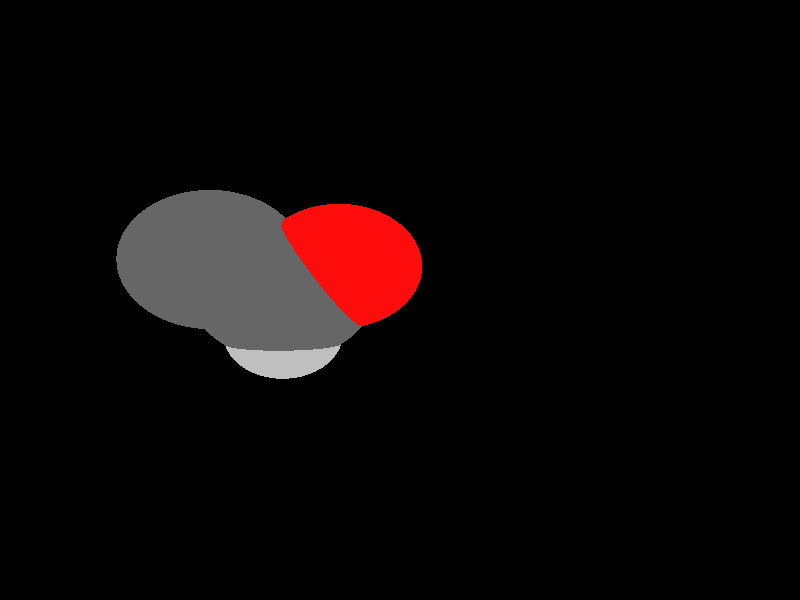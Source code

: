 global_settings {
	ambient_light rgb <0.200000002980232, 0.200000002980232, 0.200000002980232>
	max_trace_level 15
}

background { color rgb <0,0,0> }

camera {
	perspective
	location <2.43502124440455, 1.74637093669549, 20.1502287795328>
	angle 40
	up <-0.103729809908312, 0.988779507018019, -0.107495176810815>
	right <0.994585066017719, 0.102427070413266, -0.0175852694345636> * 1
	direction <-0.00637753799799892, -0.108737214180605, -0.994050071807917> }

light_source {
	<11.2824314329806, 13.6549667179554, 13.9938677449124>
	color rgb <1, 1, 1>
	fade_distance 30.9347248250247
	fade_power 0
	spotlight
	area_light <20, 0, 0>, <0, 0, 20>, 20, 20
	circular
	orient
	point_at <-11.2824314329806, -13.6549667179554, -13.9938677449124>
}

light_source {
	<-13.479306736937, 8.59730724070103, -8.63393494711435>
	color rgb <0.300000011920929, 0.300000011920929, 0.300000011920929> shadowless
	fade_distance 30.9347248250247
	fade_power 0
	parallel
	point_at <13.479306736937, -8.59730724070103, 8.63393494711435>
}

#default {
	finish {ambient 0.5 diffuse 1 specular 0.2 roughness .01 metallic 1}
}

union {
cylinder {
	<0.133, -0.453, -0.001>, 	<-0.554, -0.143, -0.0005>, 0.075
	pigment { rgbt <0.400000005960464, 0.400000005960464, 0.400000005960464, 0> }
}
cylinder {
	<-0.554, -0.143, -0.0005>, 	<-1.241, 0.167, 0>, 0.075
	pigment { rgbt <0.400000005960464, 0.400000005960464, 0.400000005960464, 0> }
}
cylinder {
	<0.198697290606489, -0.544324109007368, -0.000847944165263342>, 	<0.710615071616158, -0.176056725730004, -0.000325579082600415>, 0.075
	pigment { rgbt <0.400000005960464, 0.400000005960464, 0.400000005960464, 0> }
}
cylinder {
	<0.0673027093935106, -0.361675890992632, -0.00115205583473667>, 	<0.579220490403179, 0.00659149228473148, -0.000629690752073744>, 0.075
	pigment { rgbt <0.400000005960464, 0.400000005960464, 0.400000005960464, 0> }
}
cylinder {
	<0.710615071616158, -0.176056725730004, -0.000325579082600415>, 	<1.17869729060649, 0.160675890992632, 0.000152055834736658>, 0.075
	pigment { rgbt <1, 0.0500000007450581, 0.0500000007450581, 0> }
}
cylinder {
	<0.579220490403179, 0.00659149228473148, -0.000629690752073744>, 	<1.04730270939351, 0.343324109007368, -0.000152055834736672>, 0.075
	pigment { rgbt <1, 0.0500000007450581, 0.0500000007450581, 0> }
}
cylinder {
	<0.133, -0.453, -0.001>, 	<0.19853394110437, -1.11140174474017, 0.00144986695717273>, 0.075
	pigment { rgbt <0.400000005960464, 0.400000005960464, 0.400000005960464, 0> }
}
cylinder {
	<0.19853394110437, -1.11140174474017, 0.00144986695717273>, 	<0.24, -1.528, 0.003>, 0.075
	pigment { rgbt <0.75, 0.75, 0.75, 0> }
}
sphere {
	<0.133, -0.453, -0.001>, 0.4104
	pigment { rgbt <0.400000005960464, 0.400000005960464, 0.400000005960464,0> }
}
sphere {
	<-1.241, 0.167, 0>, 0.4104
	pigment { rgbt <0.400000005960464, 0.400000005960464, 0.400000005960464,0> }
}
sphere {
	<1.113, 0.252, 0>, 0.3564
	pigment { rgbt <1, 0.0500000007450581, 0.0500000007450581,0> }
}
sphere {
	<0.24, -1.528, 0.003>, 0.1674
	pigment { rgbt <0.75, 0.75, 0.75,0> }
}
}
merge {
}
union {
}
merge {
sphere {
	<0.133, -0.453, -0.001>, 1.69983
	pigment { rgbt <0, 0, 0,0> }
}
sphere {
	<-1.241, 0.167, 0>, 1.69983
	pigment { rgbt <0, 0, 0,0> }
}
sphere {
	<1.113, 0.252, 0>, 1.519848
	pigment { rgbt <0, 0, 0,0> }
}
sphere {
	<0.24, -1.528, 0.003>, 1.09989
	pigment { rgbt <0, 0, 0,0> }
}
sphere {
	<0.133, -0.453, -0.001>, 1.7
	pigment { rgbt <0.400000005960464, 0.400000005960464, 0.400000005960464,0.350000023841858> }
}
sphere {
	<-1.241, 0.167, 0>, 1.7
	pigment { rgbt <0.400000005960464, 0.400000005960464, 0.400000005960464,0.350000023841858> }
}
sphere {
	<1.113, 0.252, 0>, 1.52
	pigment { rgbt <1, 0.0500000007450581, 0.0500000007450581,0.350000023841858> }
}
sphere {
	<0.24, -1.528, 0.003>, 1.1
	pigment { rgbt <0.75, 0.75, 0.75,0.350000023841858> }
}
}
